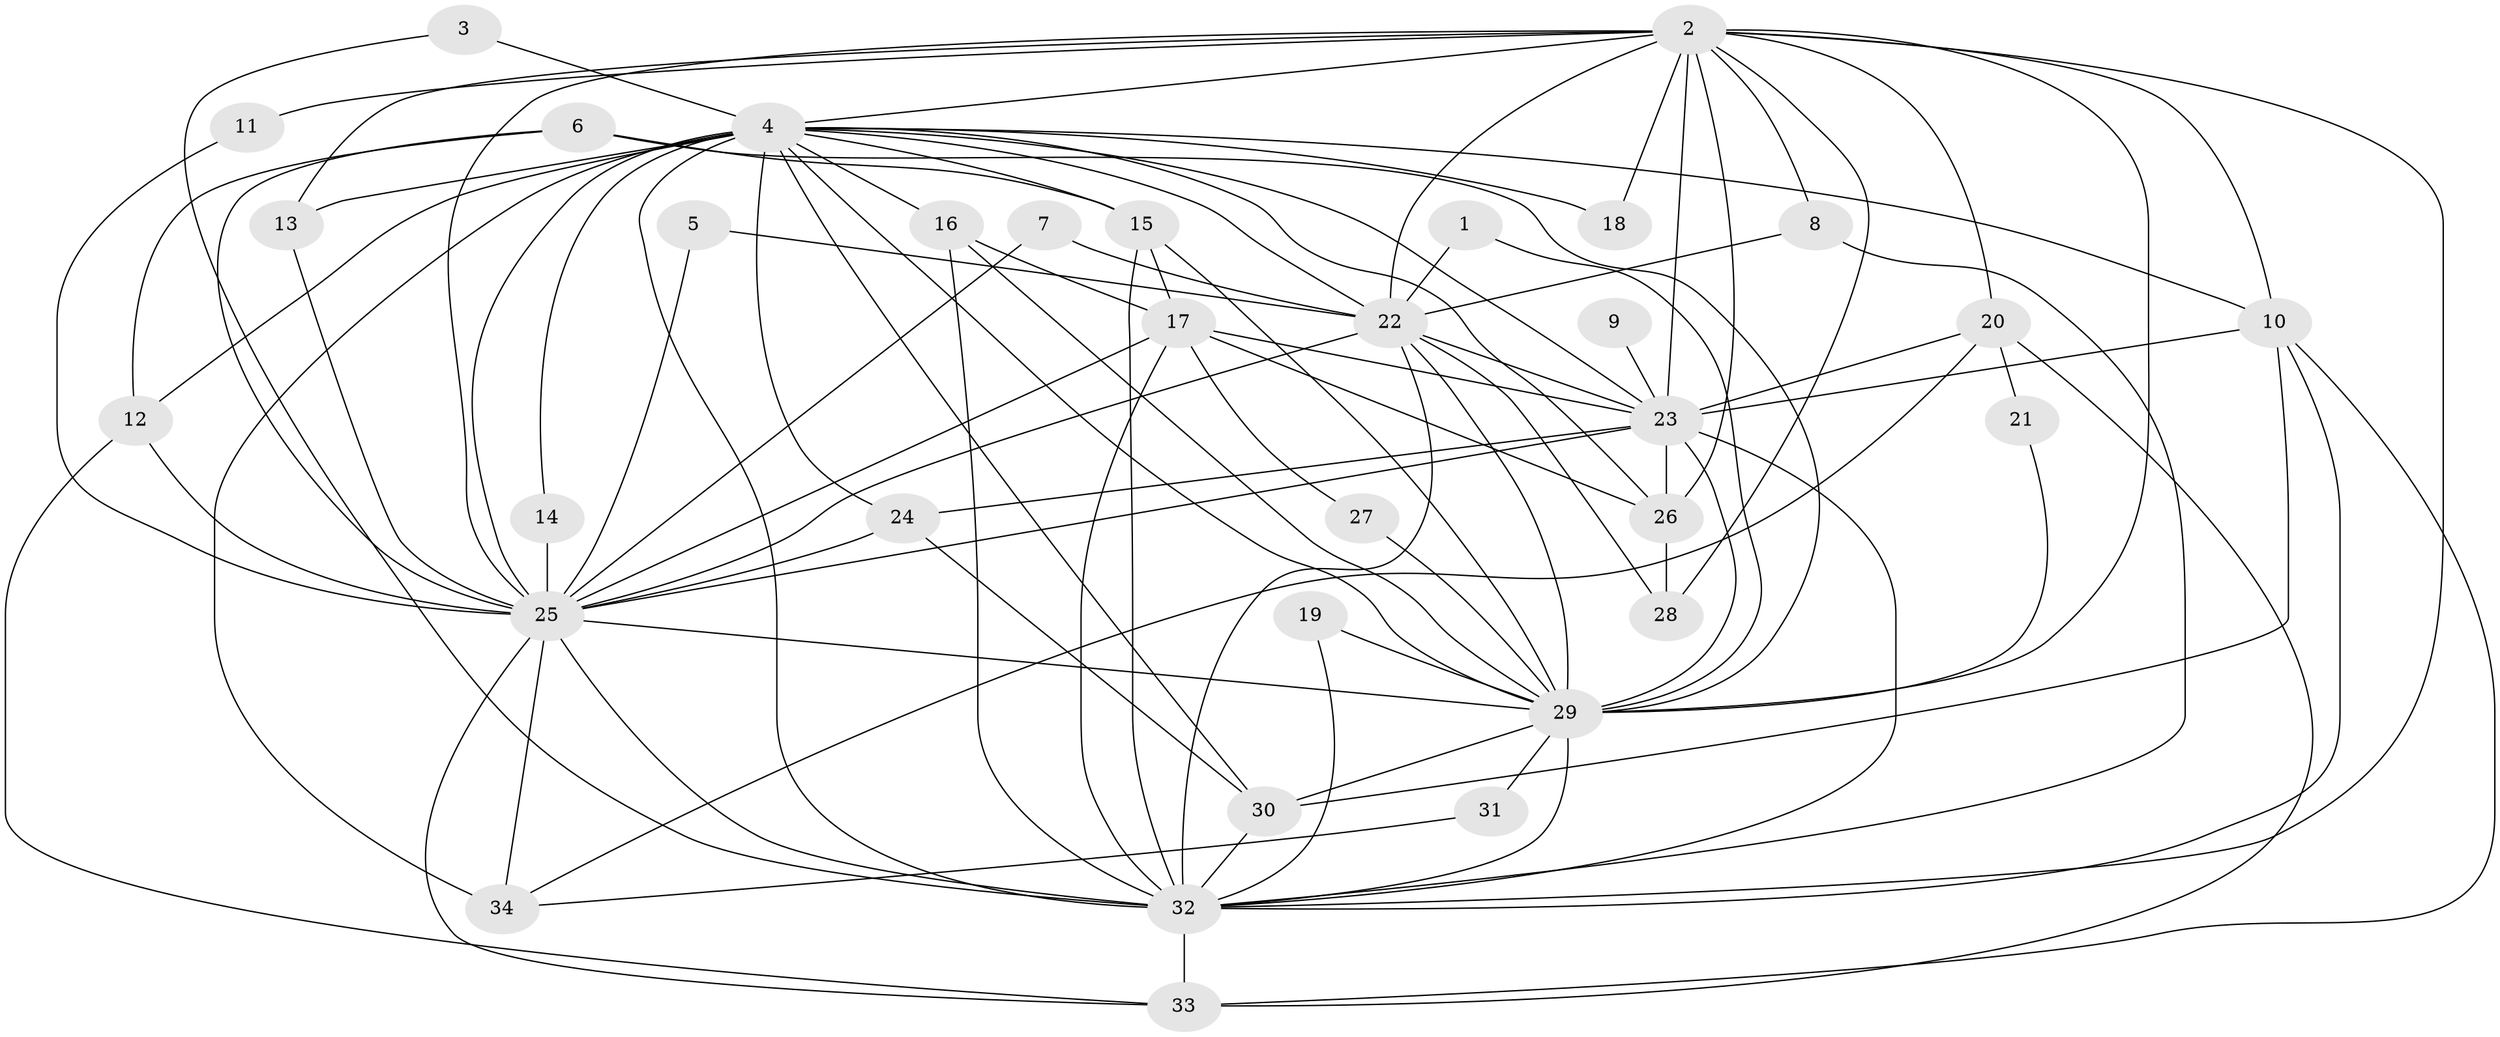 // original degree distribution, {23: 0.011764705882352941, 15: 0.011764705882352941, 20: 0.03529411764705882, 16: 0.011764705882352941, 17: 0.011764705882352941, 18: 0.011764705882352941, 27: 0.011764705882352941, 13: 0.011764705882352941, 2: 0.5882352941176471, 6: 0.03529411764705882, 3: 0.15294117647058825, 4: 0.058823529411764705, 9: 0.011764705882352941, 5: 0.03529411764705882}
// Generated by graph-tools (version 1.1) at 2025/36/03/04/25 23:36:27]
// undirected, 34 vertices, 96 edges
graph export_dot {
  node [color=gray90,style=filled];
  1;
  2;
  3;
  4;
  5;
  6;
  7;
  8;
  9;
  10;
  11;
  12;
  13;
  14;
  15;
  16;
  17;
  18;
  19;
  20;
  21;
  22;
  23;
  24;
  25;
  26;
  27;
  28;
  29;
  30;
  31;
  32;
  33;
  34;
  1 -- 22 [weight=1.0];
  1 -- 29 [weight=1.0];
  2 -- 4 [weight=2.0];
  2 -- 8 [weight=1.0];
  2 -- 10 [weight=2.0];
  2 -- 11 [weight=1.0];
  2 -- 13 [weight=1.0];
  2 -- 18 [weight=1.0];
  2 -- 20 [weight=2.0];
  2 -- 22 [weight=3.0];
  2 -- 23 [weight=4.0];
  2 -- 25 [weight=4.0];
  2 -- 26 [weight=1.0];
  2 -- 28 [weight=1.0];
  2 -- 29 [weight=4.0];
  2 -- 32 [weight=2.0];
  3 -- 4 [weight=1.0];
  3 -- 32 [weight=1.0];
  4 -- 10 [weight=1.0];
  4 -- 12 [weight=1.0];
  4 -- 13 [weight=1.0];
  4 -- 14 [weight=1.0];
  4 -- 15 [weight=1.0];
  4 -- 16 [weight=1.0];
  4 -- 18 [weight=1.0];
  4 -- 22 [weight=1.0];
  4 -- 23 [weight=2.0];
  4 -- 24 [weight=2.0];
  4 -- 25 [weight=5.0];
  4 -- 26 [weight=1.0];
  4 -- 29 [weight=1.0];
  4 -- 30 [weight=1.0];
  4 -- 32 [weight=2.0];
  4 -- 34 [weight=1.0];
  5 -- 22 [weight=1.0];
  5 -- 25 [weight=1.0];
  6 -- 12 [weight=1.0];
  6 -- 15 [weight=1.0];
  6 -- 25 [weight=1.0];
  6 -- 29 [weight=1.0];
  7 -- 22 [weight=1.0];
  7 -- 25 [weight=1.0];
  8 -- 22 [weight=1.0];
  8 -- 32 [weight=1.0];
  9 -- 23 [weight=1.0];
  10 -- 23 [weight=1.0];
  10 -- 30 [weight=1.0];
  10 -- 32 [weight=1.0];
  10 -- 33 [weight=1.0];
  11 -- 25 [weight=1.0];
  12 -- 25 [weight=1.0];
  12 -- 33 [weight=1.0];
  13 -- 25 [weight=1.0];
  14 -- 25 [weight=2.0];
  15 -- 17 [weight=1.0];
  15 -- 29 [weight=1.0];
  15 -- 32 [weight=1.0];
  16 -- 17 [weight=1.0];
  16 -- 29 [weight=1.0];
  16 -- 32 [weight=1.0];
  17 -- 23 [weight=2.0];
  17 -- 25 [weight=2.0];
  17 -- 26 [weight=1.0];
  17 -- 27 [weight=1.0];
  17 -- 32 [weight=1.0];
  19 -- 29 [weight=1.0];
  19 -- 32 [weight=1.0];
  20 -- 21 [weight=1.0];
  20 -- 23 [weight=1.0];
  20 -- 33 [weight=1.0];
  20 -- 34 [weight=1.0];
  21 -- 29 [weight=1.0];
  22 -- 23 [weight=4.0];
  22 -- 25 [weight=2.0];
  22 -- 28 [weight=2.0];
  22 -- 29 [weight=1.0];
  22 -- 32 [weight=1.0];
  23 -- 24 [weight=1.0];
  23 -- 25 [weight=4.0];
  23 -- 26 [weight=1.0];
  23 -- 29 [weight=2.0];
  23 -- 32 [weight=2.0];
  24 -- 25 [weight=1.0];
  24 -- 30 [weight=1.0];
  25 -- 29 [weight=2.0];
  25 -- 32 [weight=3.0];
  25 -- 33 [weight=1.0];
  25 -- 34 [weight=2.0];
  26 -- 28 [weight=1.0];
  27 -- 29 [weight=1.0];
  29 -- 30 [weight=1.0];
  29 -- 31 [weight=2.0];
  29 -- 32 [weight=1.0];
  30 -- 32 [weight=1.0];
  31 -- 34 [weight=1.0];
  32 -- 33 [weight=1.0];
}
